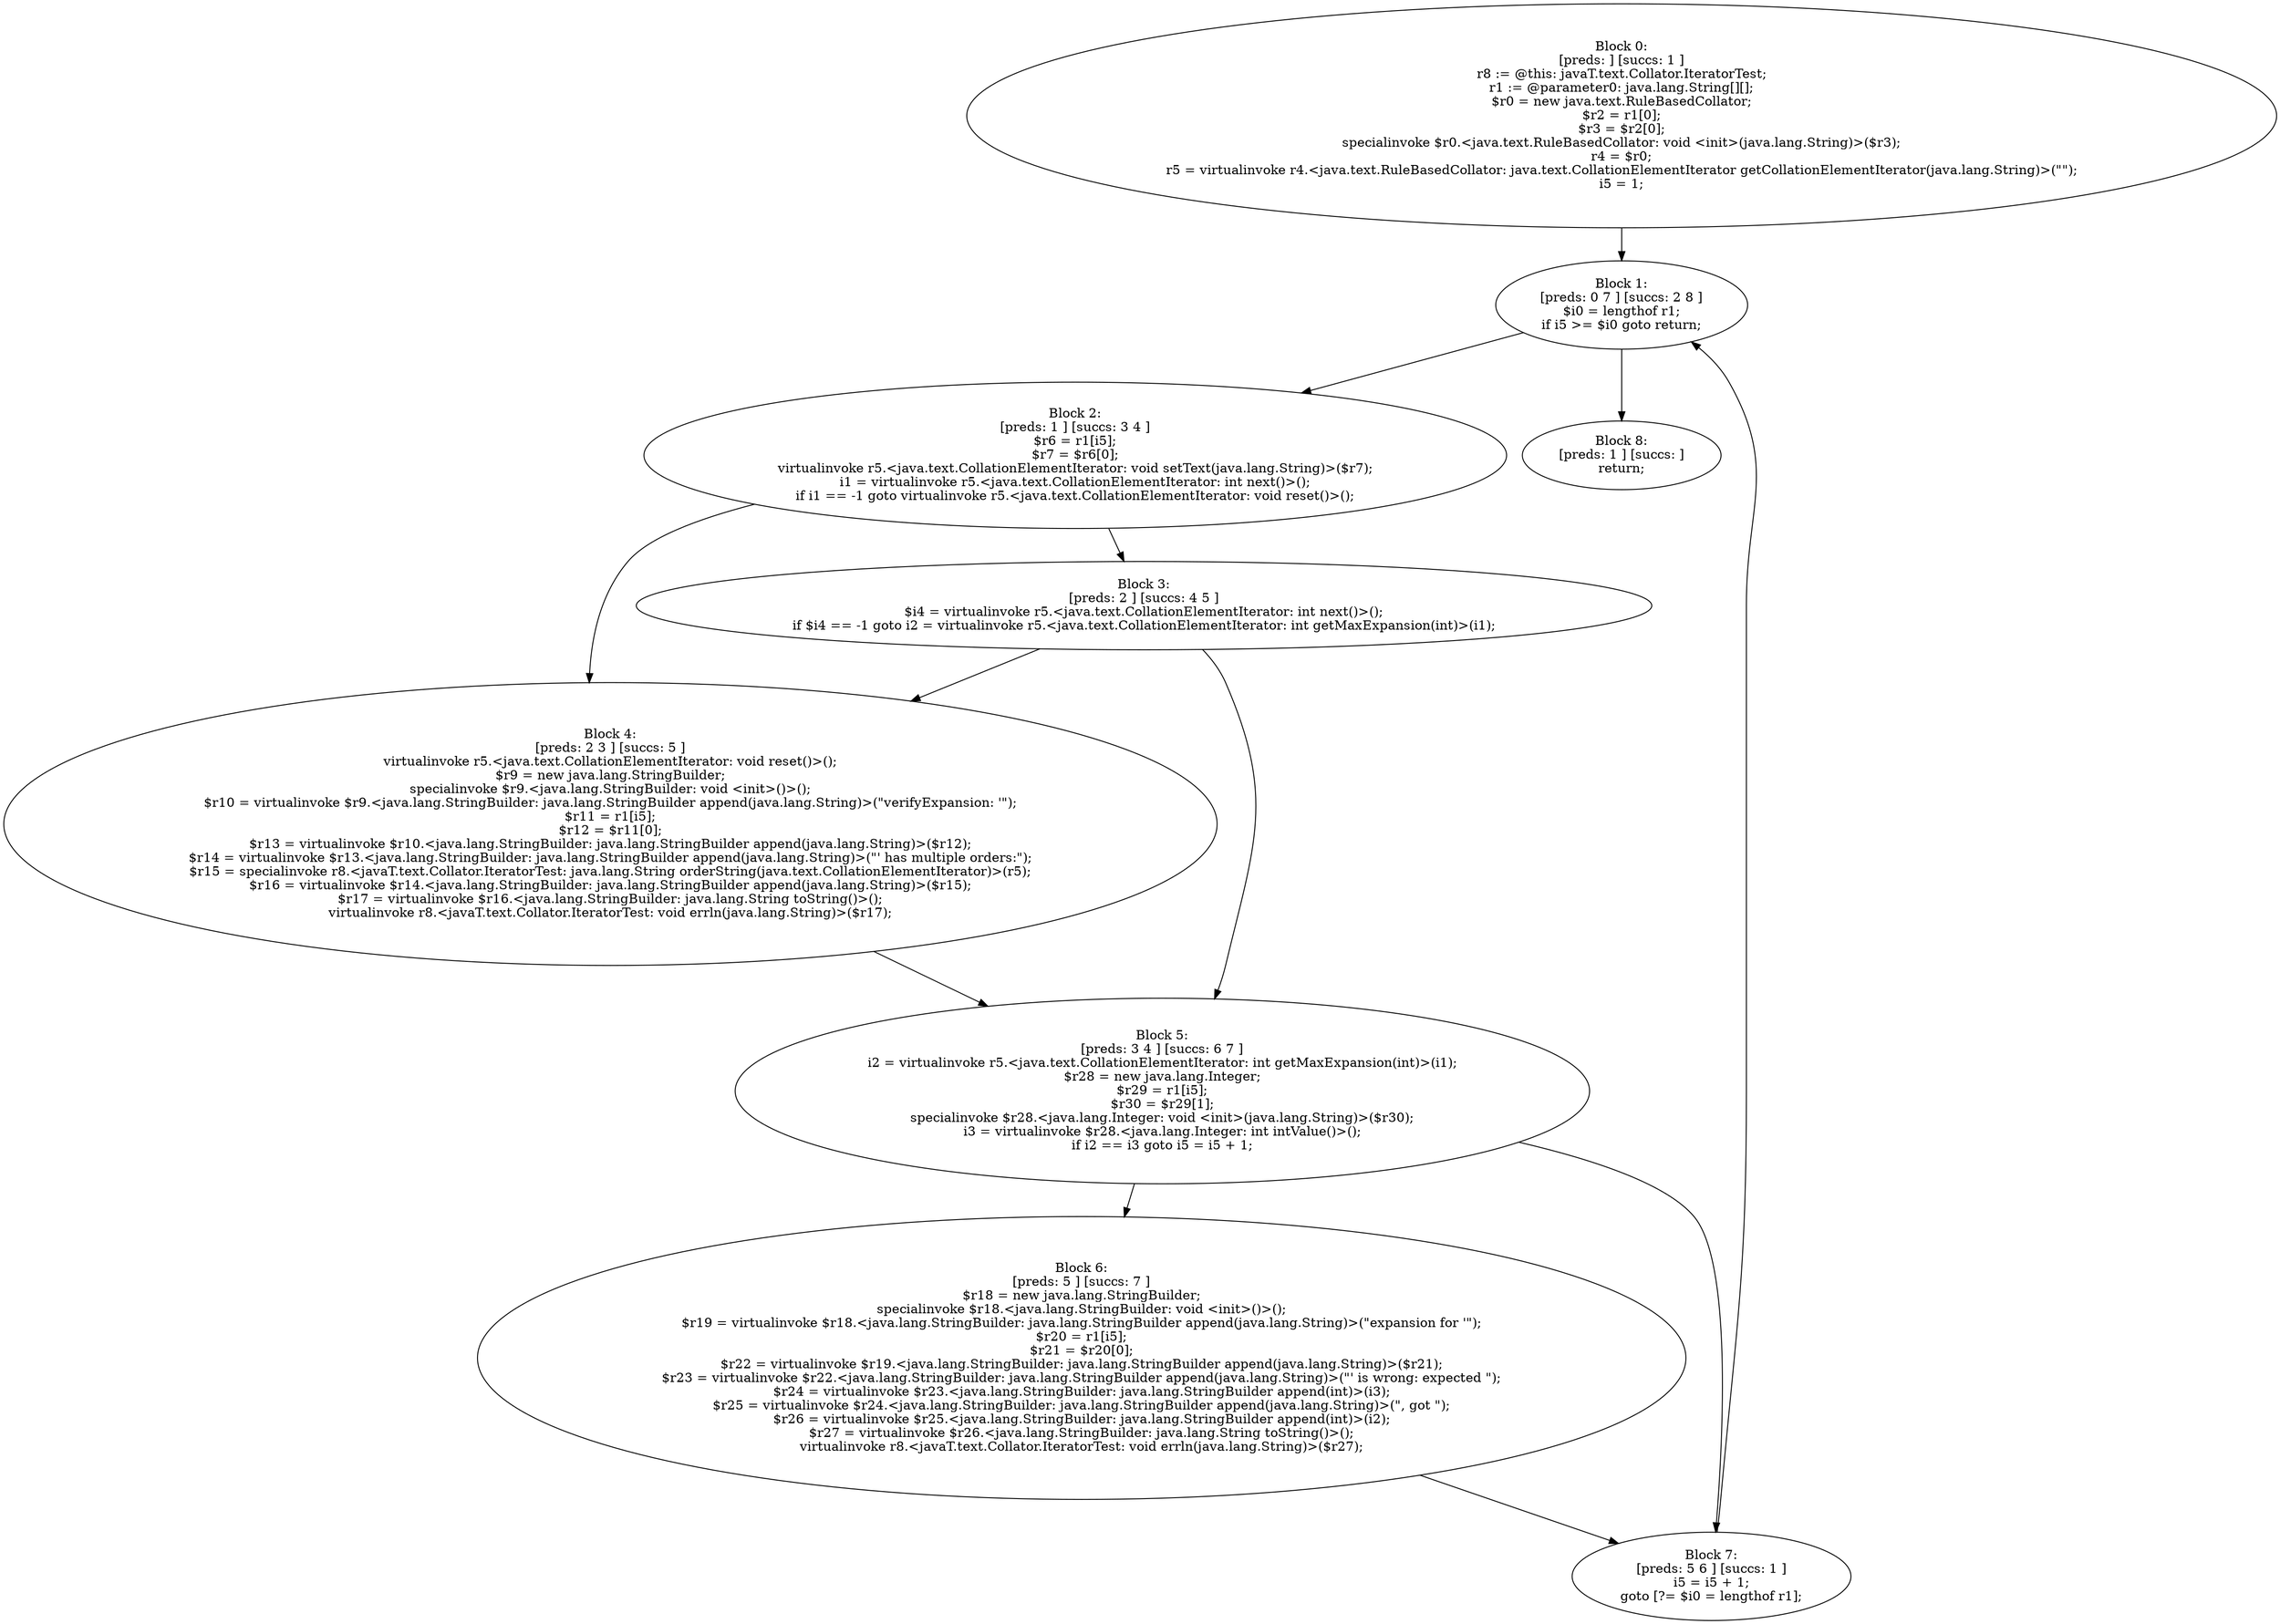 digraph "unitGraph" {
    "Block 0:
[preds: ] [succs: 1 ]
r8 := @this: javaT.text.Collator.IteratorTest;
r1 := @parameter0: java.lang.String[][];
$r0 = new java.text.RuleBasedCollator;
$r2 = r1[0];
$r3 = $r2[0];
specialinvoke $r0.<java.text.RuleBasedCollator: void <init>(java.lang.String)>($r3);
r4 = $r0;
r5 = virtualinvoke r4.<java.text.RuleBasedCollator: java.text.CollationElementIterator getCollationElementIterator(java.lang.String)>(\"\");
i5 = 1;
"
    "Block 1:
[preds: 0 7 ] [succs: 2 8 ]
$i0 = lengthof r1;
if i5 >= $i0 goto return;
"
    "Block 2:
[preds: 1 ] [succs: 3 4 ]
$r6 = r1[i5];
$r7 = $r6[0];
virtualinvoke r5.<java.text.CollationElementIterator: void setText(java.lang.String)>($r7);
i1 = virtualinvoke r5.<java.text.CollationElementIterator: int next()>();
if i1 == -1 goto virtualinvoke r5.<java.text.CollationElementIterator: void reset()>();
"
    "Block 3:
[preds: 2 ] [succs: 4 5 ]
$i4 = virtualinvoke r5.<java.text.CollationElementIterator: int next()>();
if $i4 == -1 goto i2 = virtualinvoke r5.<java.text.CollationElementIterator: int getMaxExpansion(int)>(i1);
"
    "Block 4:
[preds: 2 3 ] [succs: 5 ]
virtualinvoke r5.<java.text.CollationElementIterator: void reset()>();
$r9 = new java.lang.StringBuilder;
specialinvoke $r9.<java.lang.StringBuilder: void <init>()>();
$r10 = virtualinvoke $r9.<java.lang.StringBuilder: java.lang.StringBuilder append(java.lang.String)>(\"verifyExpansion: \'\");
$r11 = r1[i5];
$r12 = $r11[0];
$r13 = virtualinvoke $r10.<java.lang.StringBuilder: java.lang.StringBuilder append(java.lang.String)>($r12);
$r14 = virtualinvoke $r13.<java.lang.StringBuilder: java.lang.StringBuilder append(java.lang.String)>(\"\' has multiple orders:\");
$r15 = specialinvoke r8.<javaT.text.Collator.IteratorTest: java.lang.String orderString(java.text.CollationElementIterator)>(r5);
$r16 = virtualinvoke $r14.<java.lang.StringBuilder: java.lang.StringBuilder append(java.lang.String)>($r15);
$r17 = virtualinvoke $r16.<java.lang.StringBuilder: java.lang.String toString()>();
virtualinvoke r8.<javaT.text.Collator.IteratorTest: void errln(java.lang.String)>($r17);
"
    "Block 5:
[preds: 3 4 ] [succs: 6 7 ]
i2 = virtualinvoke r5.<java.text.CollationElementIterator: int getMaxExpansion(int)>(i1);
$r28 = new java.lang.Integer;
$r29 = r1[i5];
$r30 = $r29[1];
specialinvoke $r28.<java.lang.Integer: void <init>(java.lang.String)>($r30);
i3 = virtualinvoke $r28.<java.lang.Integer: int intValue()>();
if i2 == i3 goto i5 = i5 + 1;
"
    "Block 6:
[preds: 5 ] [succs: 7 ]
$r18 = new java.lang.StringBuilder;
specialinvoke $r18.<java.lang.StringBuilder: void <init>()>();
$r19 = virtualinvoke $r18.<java.lang.StringBuilder: java.lang.StringBuilder append(java.lang.String)>(\"expansion for \'\");
$r20 = r1[i5];
$r21 = $r20[0];
$r22 = virtualinvoke $r19.<java.lang.StringBuilder: java.lang.StringBuilder append(java.lang.String)>($r21);
$r23 = virtualinvoke $r22.<java.lang.StringBuilder: java.lang.StringBuilder append(java.lang.String)>(\"\' is wrong: expected \");
$r24 = virtualinvoke $r23.<java.lang.StringBuilder: java.lang.StringBuilder append(int)>(i3);
$r25 = virtualinvoke $r24.<java.lang.StringBuilder: java.lang.StringBuilder append(java.lang.String)>(\", got \");
$r26 = virtualinvoke $r25.<java.lang.StringBuilder: java.lang.StringBuilder append(int)>(i2);
$r27 = virtualinvoke $r26.<java.lang.StringBuilder: java.lang.String toString()>();
virtualinvoke r8.<javaT.text.Collator.IteratorTest: void errln(java.lang.String)>($r27);
"
    "Block 7:
[preds: 5 6 ] [succs: 1 ]
i5 = i5 + 1;
goto [?= $i0 = lengthof r1];
"
    "Block 8:
[preds: 1 ] [succs: ]
return;
"
    "Block 0:
[preds: ] [succs: 1 ]
r8 := @this: javaT.text.Collator.IteratorTest;
r1 := @parameter0: java.lang.String[][];
$r0 = new java.text.RuleBasedCollator;
$r2 = r1[0];
$r3 = $r2[0];
specialinvoke $r0.<java.text.RuleBasedCollator: void <init>(java.lang.String)>($r3);
r4 = $r0;
r5 = virtualinvoke r4.<java.text.RuleBasedCollator: java.text.CollationElementIterator getCollationElementIterator(java.lang.String)>(\"\");
i5 = 1;
"->"Block 1:
[preds: 0 7 ] [succs: 2 8 ]
$i0 = lengthof r1;
if i5 >= $i0 goto return;
";
    "Block 1:
[preds: 0 7 ] [succs: 2 8 ]
$i0 = lengthof r1;
if i5 >= $i0 goto return;
"->"Block 2:
[preds: 1 ] [succs: 3 4 ]
$r6 = r1[i5];
$r7 = $r6[0];
virtualinvoke r5.<java.text.CollationElementIterator: void setText(java.lang.String)>($r7);
i1 = virtualinvoke r5.<java.text.CollationElementIterator: int next()>();
if i1 == -1 goto virtualinvoke r5.<java.text.CollationElementIterator: void reset()>();
";
    "Block 1:
[preds: 0 7 ] [succs: 2 8 ]
$i0 = lengthof r1;
if i5 >= $i0 goto return;
"->"Block 8:
[preds: 1 ] [succs: ]
return;
";
    "Block 2:
[preds: 1 ] [succs: 3 4 ]
$r6 = r1[i5];
$r7 = $r6[0];
virtualinvoke r5.<java.text.CollationElementIterator: void setText(java.lang.String)>($r7);
i1 = virtualinvoke r5.<java.text.CollationElementIterator: int next()>();
if i1 == -1 goto virtualinvoke r5.<java.text.CollationElementIterator: void reset()>();
"->"Block 3:
[preds: 2 ] [succs: 4 5 ]
$i4 = virtualinvoke r5.<java.text.CollationElementIterator: int next()>();
if $i4 == -1 goto i2 = virtualinvoke r5.<java.text.CollationElementIterator: int getMaxExpansion(int)>(i1);
";
    "Block 2:
[preds: 1 ] [succs: 3 4 ]
$r6 = r1[i5];
$r7 = $r6[0];
virtualinvoke r5.<java.text.CollationElementIterator: void setText(java.lang.String)>($r7);
i1 = virtualinvoke r5.<java.text.CollationElementIterator: int next()>();
if i1 == -1 goto virtualinvoke r5.<java.text.CollationElementIterator: void reset()>();
"->"Block 4:
[preds: 2 3 ] [succs: 5 ]
virtualinvoke r5.<java.text.CollationElementIterator: void reset()>();
$r9 = new java.lang.StringBuilder;
specialinvoke $r9.<java.lang.StringBuilder: void <init>()>();
$r10 = virtualinvoke $r9.<java.lang.StringBuilder: java.lang.StringBuilder append(java.lang.String)>(\"verifyExpansion: \'\");
$r11 = r1[i5];
$r12 = $r11[0];
$r13 = virtualinvoke $r10.<java.lang.StringBuilder: java.lang.StringBuilder append(java.lang.String)>($r12);
$r14 = virtualinvoke $r13.<java.lang.StringBuilder: java.lang.StringBuilder append(java.lang.String)>(\"\' has multiple orders:\");
$r15 = specialinvoke r8.<javaT.text.Collator.IteratorTest: java.lang.String orderString(java.text.CollationElementIterator)>(r5);
$r16 = virtualinvoke $r14.<java.lang.StringBuilder: java.lang.StringBuilder append(java.lang.String)>($r15);
$r17 = virtualinvoke $r16.<java.lang.StringBuilder: java.lang.String toString()>();
virtualinvoke r8.<javaT.text.Collator.IteratorTest: void errln(java.lang.String)>($r17);
";
    "Block 3:
[preds: 2 ] [succs: 4 5 ]
$i4 = virtualinvoke r5.<java.text.CollationElementIterator: int next()>();
if $i4 == -1 goto i2 = virtualinvoke r5.<java.text.CollationElementIterator: int getMaxExpansion(int)>(i1);
"->"Block 4:
[preds: 2 3 ] [succs: 5 ]
virtualinvoke r5.<java.text.CollationElementIterator: void reset()>();
$r9 = new java.lang.StringBuilder;
specialinvoke $r9.<java.lang.StringBuilder: void <init>()>();
$r10 = virtualinvoke $r9.<java.lang.StringBuilder: java.lang.StringBuilder append(java.lang.String)>(\"verifyExpansion: \'\");
$r11 = r1[i5];
$r12 = $r11[0];
$r13 = virtualinvoke $r10.<java.lang.StringBuilder: java.lang.StringBuilder append(java.lang.String)>($r12);
$r14 = virtualinvoke $r13.<java.lang.StringBuilder: java.lang.StringBuilder append(java.lang.String)>(\"\' has multiple orders:\");
$r15 = specialinvoke r8.<javaT.text.Collator.IteratorTest: java.lang.String orderString(java.text.CollationElementIterator)>(r5);
$r16 = virtualinvoke $r14.<java.lang.StringBuilder: java.lang.StringBuilder append(java.lang.String)>($r15);
$r17 = virtualinvoke $r16.<java.lang.StringBuilder: java.lang.String toString()>();
virtualinvoke r8.<javaT.text.Collator.IteratorTest: void errln(java.lang.String)>($r17);
";
    "Block 3:
[preds: 2 ] [succs: 4 5 ]
$i4 = virtualinvoke r5.<java.text.CollationElementIterator: int next()>();
if $i4 == -1 goto i2 = virtualinvoke r5.<java.text.CollationElementIterator: int getMaxExpansion(int)>(i1);
"->"Block 5:
[preds: 3 4 ] [succs: 6 7 ]
i2 = virtualinvoke r5.<java.text.CollationElementIterator: int getMaxExpansion(int)>(i1);
$r28 = new java.lang.Integer;
$r29 = r1[i5];
$r30 = $r29[1];
specialinvoke $r28.<java.lang.Integer: void <init>(java.lang.String)>($r30);
i3 = virtualinvoke $r28.<java.lang.Integer: int intValue()>();
if i2 == i3 goto i5 = i5 + 1;
";
    "Block 4:
[preds: 2 3 ] [succs: 5 ]
virtualinvoke r5.<java.text.CollationElementIterator: void reset()>();
$r9 = new java.lang.StringBuilder;
specialinvoke $r9.<java.lang.StringBuilder: void <init>()>();
$r10 = virtualinvoke $r9.<java.lang.StringBuilder: java.lang.StringBuilder append(java.lang.String)>(\"verifyExpansion: \'\");
$r11 = r1[i5];
$r12 = $r11[0];
$r13 = virtualinvoke $r10.<java.lang.StringBuilder: java.lang.StringBuilder append(java.lang.String)>($r12);
$r14 = virtualinvoke $r13.<java.lang.StringBuilder: java.lang.StringBuilder append(java.lang.String)>(\"\' has multiple orders:\");
$r15 = specialinvoke r8.<javaT.text.Collator.IteratorTest: java.lang.String orderString(java.text.CollationElementIterator)>(r5);
$r16 = virtualinvoke $r14.<java.lang.StringBuilder: java.lang.StringBuilder append(java.lang.String)>($r15);
$r17 = virtualinvoke $r16.<java.lang.StringBuilder: java.lang.String toString()>();
virtualinvoke r8.<javaT.text.Collator.IteratorTest: void errln(java.lang.String)>($r17);
"->"Block 5:
[preds: 3 4 ] [succs: 6 7 ]
i2 = virtualinvoke r5.<java.text.CollationElementIterator: int getMaxExpansion(int)>(i1);
$r28 = new java.lang.Integer;
$r29 = r1[i5];
$r30 = $r29[1];
specialinvoke $r28.<java.lang.Integer: void <init>(java.lang.String)>($r30);
i3 = virtualinvoke $r28.<java.lang.Integer: int intValue()>();
if i2 == i3 goto i5 = i5 + 1;
";
    "Block 5:
[preds: 3 4 ] [succs: 6 7 ]
i2 = virtualinvoke r5.<java.text.CollationElementIterator: int getMaxExpansion(int)>(i1);
$r28 = new java.lang.Integer;
$r29 = r1[i5];
$r30 = $r29[1];
specialinvoke $r28.<java.lang.Integer: void <init>(java.lang.String)>($r30);
i3 = virtualinvoke $r28.<java.lang.Integer: int intValue()>();
if i2 == i3 goto i5 = i5 + 1;
"->"Block 6:
[preds: 5 ] [succs: 7 ]
$r18 = new java.lang.StringBuilder;
specialinvoke $r18.<java.lang.StringBuilder: void <init>()>();
$r19 = virtualinvoke $r18.<java.lang.StringBuilder: java.lang.StringBuilder append(java.lang.String)>(\"expansion for \'\");
$r20 = r1[i5];
$r21 = $r20[0];
$r22 = virtualinvoke $r19.<java.lang.StringBuilder: java.lang.StringBuilder append(java.lang.String)>($r21);
$r23 = virtualinvoke $r22.<java.lang.StringBuilder: java.lang.StringBuilder append(java.lang.String)>(\"\' is wrong: expected \");
$r24 = virtualinvoke $r23.<java.lang.StringBuilder: java.lang.StringBuilder append(int)>(i3);
$r25 = virtualinvoke $r24.<java.lang.StringBuilder: java.lang.StringBuilder append(java.lang.String)>(\", got \");
$r26 = virtualinvoke $r25.<java.lang.StringBuilder: java.lang.StringBuilder append(int)>(i2);
$r27 = virtualinvoke $r26.<java.lang.StringBuilder: java.lang.String toString()>();
virtualinvoke r8.<javaT.text.Collator.IteratorTest: void errln(java.lang.String)>($r27);
";
    "Block 5:
[preds: 3 4 ] [succs: 6 7 ]
i2 = virtualinvoke r5.<java.text.CollationElementIterator: int getMaxExpansion(int)>(i1);
$r28 = new java.lang.Integer;
$r29 = r1[i5];
$r30 = $r29[1];
specialinvoke $r28.<java.lang.Integer: void <init>(java.lang.String)>($r30);
i3 = virtualinvoke $r28.<java.lang.Integer: int intValue()>();
if i2 == i3 goto i5 = i5 + 1;
"->"Block 7:
[preds: 5 6 ] [succs: 1 ]
i5 = i5 + 1;
goto [?= $i0 = lengthof r1];
";
    "Block 6:
[preds: 5 ] [succs: 7 ]
$r18 = new java.lang.StringBuilder;
specialinvoke $r18.<java.lang.StringBuilder: void <init>()>();
$r19 = virtualinvoke $r18.<java.lang.StringBuilder: java.lang.StringBuilder append(java.lang.String)>(\"expansion for \'\");
$r20 = r1[i5];
$r21 = $r20[0];
$r22 = virtualinvoke $r19.<java.lang.StringBuilder: java.lang.StringBuilder append(java.lang.String)>($r21);
$r23 = virtualinvoke $r22.<java.lang.StringBuilder: java.lang.StringBuilder append(java.lang.String)>(\"\' is wrong: expected \");
$r24 = virtualinvoke $r23.<java.lang.StringBuilder: java.lang.StringBuilder append(int)>(i3);
$r25 = virtualinvoke $r24.<java.lang.StringBuilder: java.lang.StringBuilder append(java.lang.String)>(\", got \");
$r26 = virtualinvoke $r25.<java.lang.StringBuilder: java.lang.StringBuilder append(int)>(i2);
$r27 = virtualinvoke $r26.<java.lang.StringBuilder: java.lang.String toString()>();
virtualinvoke r8.<javaT.text.Collator.IteratorTest: void errln(java.lang.String)>($r27);
"->"Block 7:
[preds: 5 6 ] [succs: 1 ]
i5 = i5 + 1;
goto [?= $i0 = lengthof r1];
";
    "Block 7:
[preds: 5 6 ] [succs: 1 ]
i5 = i5 + 1;
goto [?= $i0 = lengthof r1];
"->"Block 1:
[preds: 0 7 ] [succs: 2 8 ]
$i0 = lengthof r1;
if i5 >= $i0 goto return;
";
}
